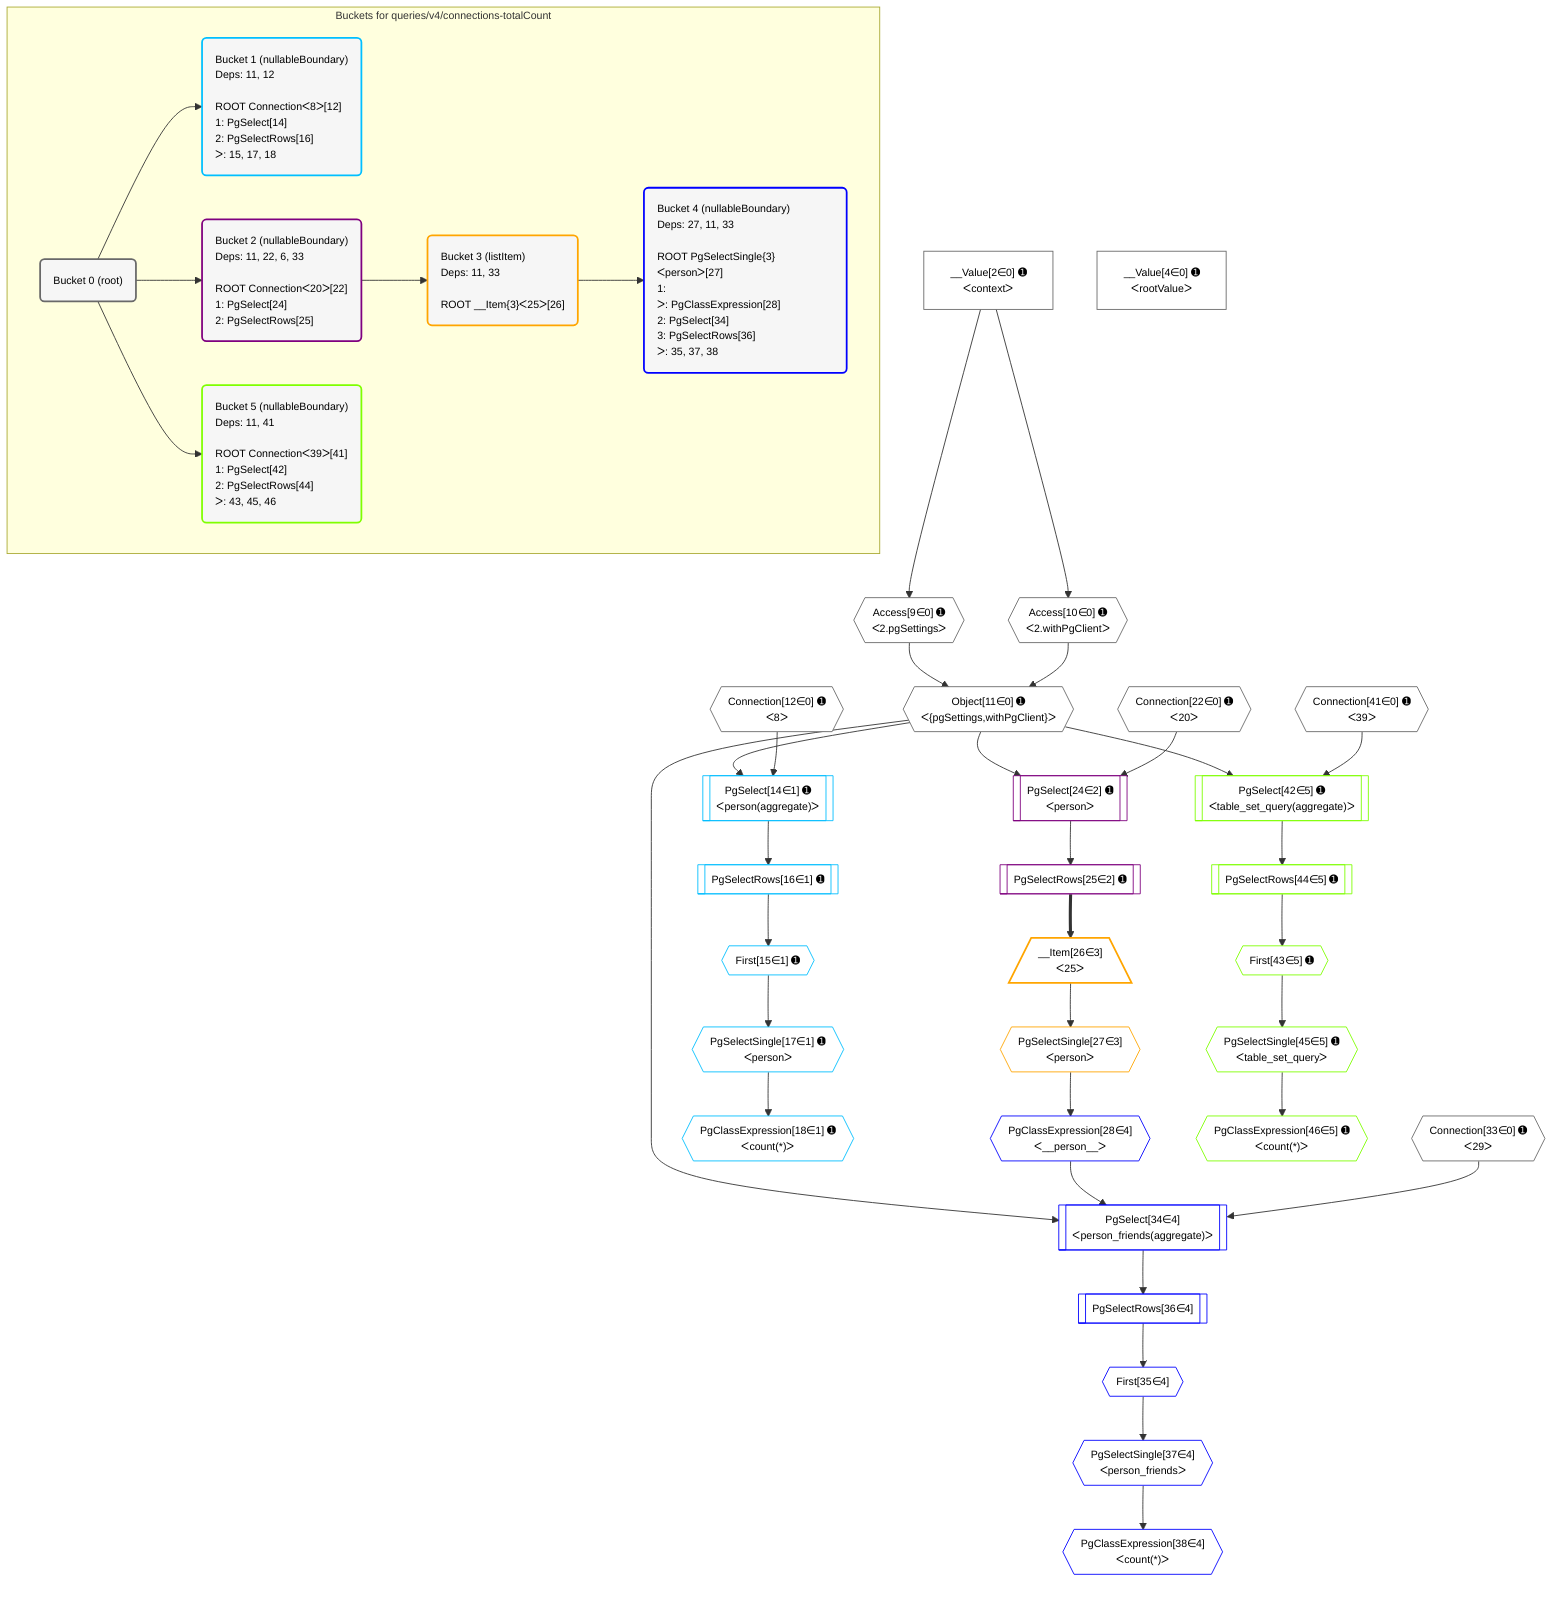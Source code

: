 %%{init: {'themeVariables': { 'fontSize': '12px'}}}%%
graph TD
    classDef path fill:#eee,stroke:#000,color:#000
    classDef plan fill:#fff,stroke-width:1px,color:#000
    classDef itemplan fill:#fff,stroke-width:2px,color:#000
    classDef unbatchedplan fill:#dff,stroke-width:1px,color:#000
    classDef sideeffectplan fill:#fcc,stroke-width:2px,color:#000
    classDef bucket fill:#f6f6f6,color:#000,stroke-width:2px,text-align:left


    %% plan dependencies
    Connection12{{"Connection[12∈0] ➊<br />ᐸ8ᐳ"}}:::plan
    Connection22{{"Connection[22∈0] ➊<br />ᐸ20ᐳ"}}:::plan
    Connection33{{"Connection[33∈0] ➊<br />ᐸ29ᐳ"}}:::plan
    Connection41{{"Connection[41∈0] ➊<br />ᐸ39ᐳ"}}:::plan
    Object11{{"Object[11∈0] ➊<br />ᐸ{pgSettings,withPgClient}ᐳ"}}:::plan
    Access9{{"Access[9∈0] ➊<br />ᐸ2.pgSettingsᐳ"}}:::plan
    Access10{{"Access[10∈0] ➊<br />ᐸ2.withPgClientᐳ"}}:::plan
    Access9 & Access10 --> Object11
    __Value2["__Value[2∈0] ➊<br />ᐸcontextᐳ"]:::plan
    __Value2 --> Access9
    __Value2 --> Access10
    __Value4["__Value[4∈0] ➊<br />ᐸrootValueᐳ"]:::plan
    PgSelect14[["PgSelect[14∈1] ➊<br />ᐸperson(aggregate)ᐳ"]]:::plan
    Object11 & Connection12 --> PgSelect14
    First15{{"First[15∈1] ➊"}}:::plan
    PgSelectRows16[["PgSelectRows[16∈1] ➊"]]:::plan
    PgSelectRows16 --> First15
    PgSelect14 --> PgSelectRows16
    PgSelectSingle17{{"PgSelectSingle[17∈1] ➊<br />ᐸpersonᐳ"}}:::plan
    First15 --> PgSelectSingle17
    PgClassExpression18{{"PgClassExpression[18∈1] ➊<br />ᐸcount(*)ᐳ"}}:::plan
    PgSelectSingle17 --> PgClassExpression18
    PgSelect24[["PgSelect[24∈2] ➊<br />ᐸpersonᐳ"]]:::plan
    Object11 & Connection22 --> PgSelect24
    PgSelectRows25[["PgSelectRows[25∈2] ➊"]]:::plan
    PgSelect24 --> PgSelectRows25
    __Item26[/"__Item[26∈3]<br />ᐸ25ᐳ"\]:::itemplan
    PgSelectRows25 ==> __Item26
    PgSelectSingle27{{"PgSelectSingle[27∈3]<br />ᐸpersonᐳ"}}:::plan
    __Item26 --> PgSelectSingle27
    PgSelect34[["PgSelect[34∈4]<br />ᐸperson_friends(aggregate)ᐳ"]]:::plan
    PgClassExpression28{{"PgClassExpression[28∈4]<br />ᐸ__person__ᐳ"}}:::plan
    Object11 & PgClassExpression28 & Connection33 --> PgSelect34
    PgSelectSingle27 --> PgClassExpression28
    First35{{"First[35∈4]"}}:::plan
    PgSelectRows36[["PgSelectRows[36∈4]"]]:::plan
    PgSelectRows36 --> First35
    PgSelect34 --> PgSelectRows36
    PgSelectSingle37{{"PgSelectSingle[37∈4]<br />ᐸperson_friendsᐳ"}}:::plan
    First35 --> PgSelectSingle37
    PgClassExpression38{{"PgClassExpression[38∈4]<br />ᐸcount(*)ᐳ"}}:::plan
    PgSelectSingle37 --> PgClassExpression38
    PgSelect42[["PgSelect[42∈5] ➊<br />ᐸtable_set_query(aggregate)ᐳ"]]:::plan
    Object11 & Connection41 --> PgSelect42
    First43{{"First[43∈5] ➊"}}:::plan
    PgSelectRows44[["PgSelectRows[44∈5] ➊"]]:::plan
    PgSelectRows44 --> First43
    PgSelect42 --> PgSelectRows44
    PgSelectSingle45{{"PgSelectSingle[45∈5] ➊<br />ᐸtable_set_queryᐳ"}}:::plan
    First43 --> PgSelectSingle45
    PgClassExpression46{{"PgClassExpression[46∈5] ➊<br />ᐸcount(*)ᐳ"}}:::plan
    PgSelectSingle45 --> PgClassExpression46

    %% define steps

    subgraph "Buckets for queries/v4/connections-totalCount"
    Bucket0("Bucket 0 (root)"):::bucket
    classDef bucket0 stroke:#696969
    class Bucket0,__Value2,__Value4,Access9,Access10,Object11,Connection12,Connection22,Connection33,Connection41 bucket0
    Bucket1("Bucket 1 (nullableBoundary)<br />Deps: 11, 12<br /><br />ROOT Connectionᐸ8ᐳ[12]<br />1: PgSelect[14]<br />2: PgSelectRows[16]<br />ᐳ: 15, 17, 18"):::bucket
    classDef bucket1 stroke:#00bfff
    class Bucket1,PgSelect14,First15,PgSelectRows16,PgSelectSingle17,PgClassExpression18 bucket1
    Bucket2("Bucket 2 (nullableBoundary)<br />Deps: 11, 22, 6, 33<br /><br />ROOT Connectionᐸ20ᐳ[22]<br />1: PgSelect[24]<br />2: PgSelectRows[25]"):::bucket
    classDef bucket2 stroke:#7f007f
    class Bucket2,PgSelect24,PgSelectRows25 bucket2
    Bucket3("Bucket 3 (listItem)<br />Deps: 11, 33<br /><br />ROOT __Item{3}ᐸ25ᐳ[26]"):::bucket
    classDef bucket3 stroke:#ffa500
    class Bucket3,__Item26,PgSelectSingle27 bucket3
    Bucket4("Bucket 4 (nullableBoundary)<br />Deps: 27, 11, 33<br /><br />ROOT PgSelectSingle{3}ᐸpersonᐳ[27]<br />1: <br />ᐳ: PgClassExpression[28]<br />2: PgSelect[34]<br />3: PgSelectRows[36]<br />ᐳ: 35, 37, 38"):::bucket
    classDef bucket4 stroke:#0000ff
    class Bucket4,PgClassExpression28,PgSelect34,First35,PgSelectRows36,PgSelectSingle37,PgClassExpression38 bucket4
    Bucket5("Bucket 5 (nullableBoundary)<br />Deps: 11, 41<br /><br />ROOT Connectionᐸ39ᐳ[41]<br />1: PgSelect[42]<br />2: PgSelectRows[44]<br />ᐳ: 43, 45, 46"):::bucket
    classDef bucket5 stroke:#7fff00
    class Bucket5,PgSelect42,First43,PgSelectRows44,PgSelectSingle45,PgClassExpression46 bucket5
    Bucket0 --> Bucket1 & Bucket2 & Bucket5
    Bucket2 --> Bucket3
    Bucket3 --> Bucket4
    end